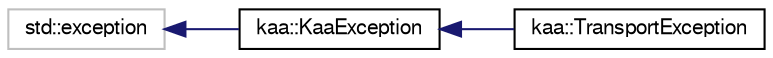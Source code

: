 digraph "Graphical Class Hierarchy"
{
  bgcolor="transparent";
  edge [fontname="FreeSans",fontsize="10",labelfontname="FreeSans",labelfontsize="10"];
  node [fontname="FreeSans",fontsize="10",shape=record];
  rankdir="LR";
  Node1 [label="std::exception",height=0.2,width=0.4,color="grey75",tooltip="STL class. "];
  Node1 -> Node2 [dir="back",color="midnightblue",fontsize="10",style="solid",fontname="FreeSans"];
  Node2 [label="kaa::KaaException",height=0.2,width=0.4,color="black",URL="$classkaa_1_1KaaException.html"];
  Node2 -> Node3 [dir="back",color="midnightblue",fontsize="10",style="solid",fontname="FreeSans"];
  Node3 [label="kaa::TransportException",height=0.2,width=0.4,color="black",URL="$classkaa_1_1TransportException.html"];
}
